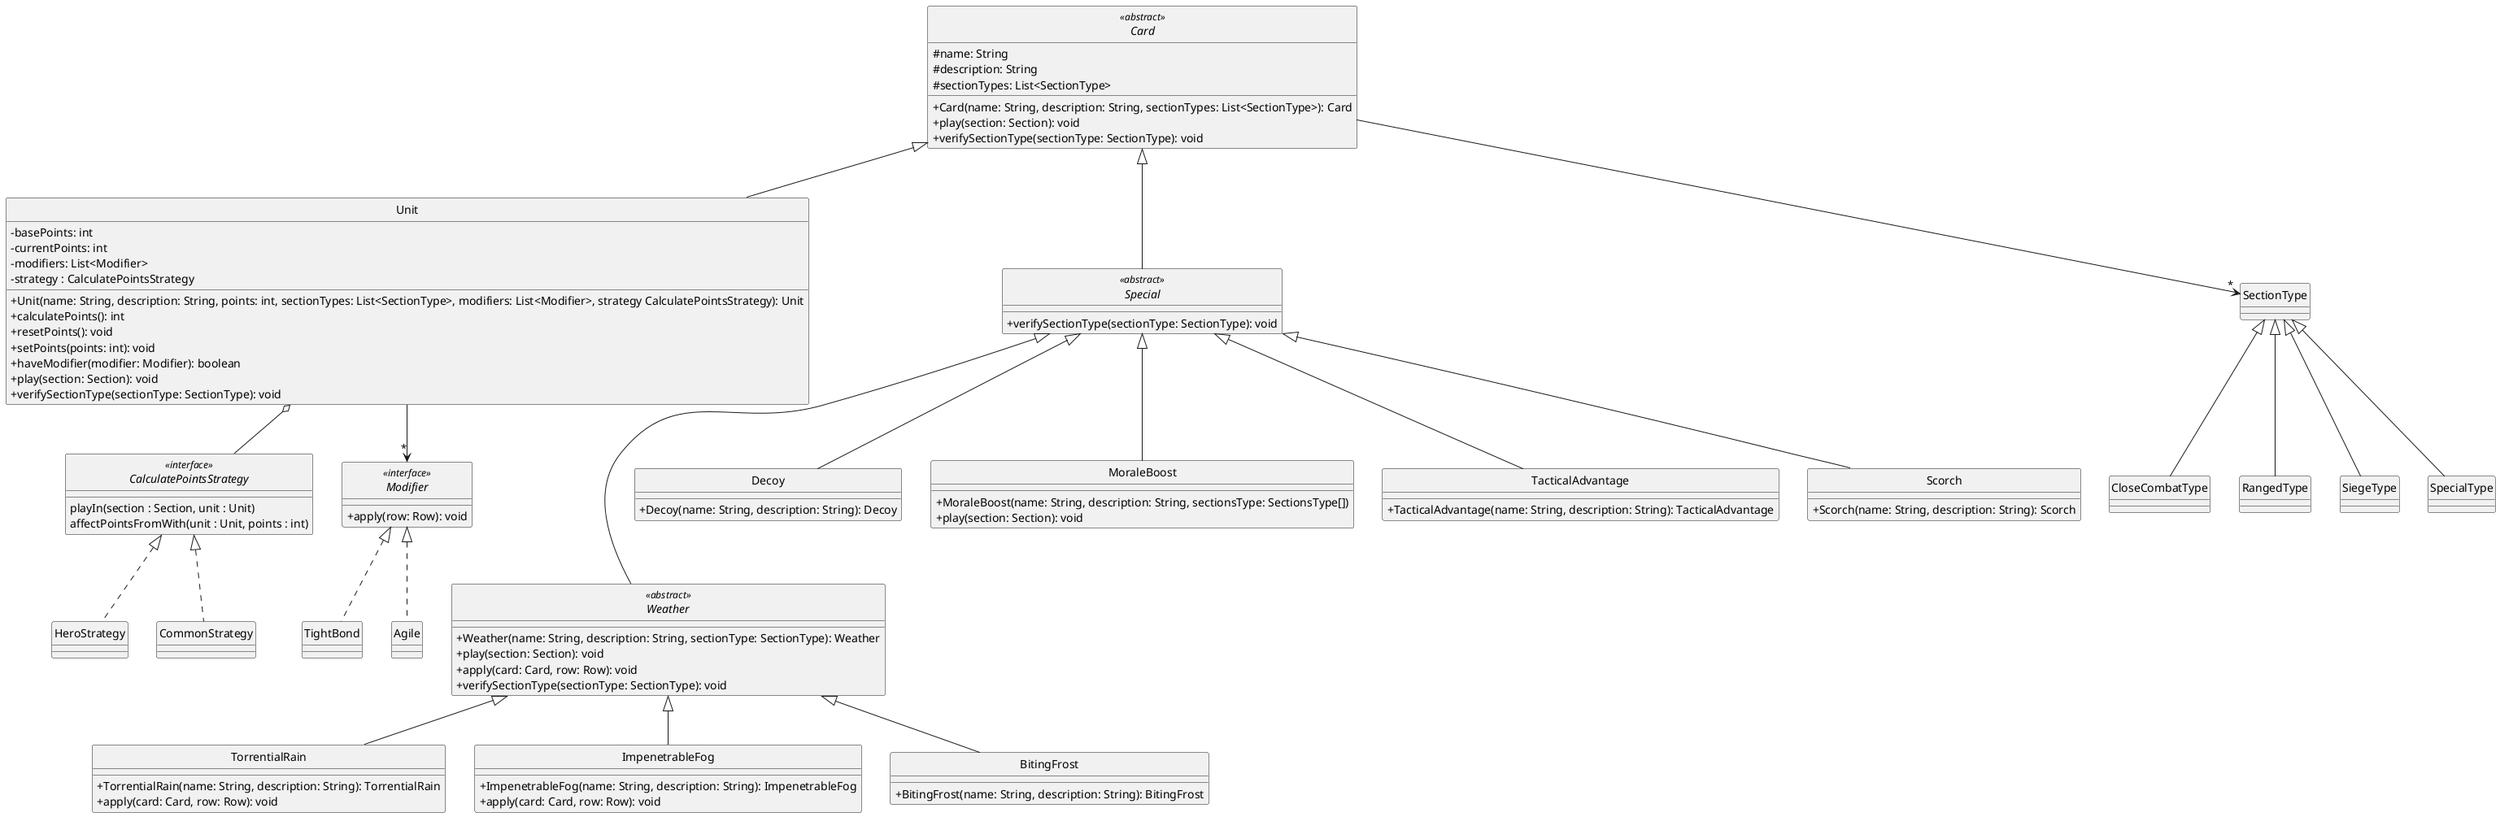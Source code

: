 @startuml

skinparam monochrome true
hide circle
skinparam classAttributeIconSize 0

' =====================
' CARD HIERARCHY
' =====================

abstract class Card <<abstract>> {
  #name: String
  #description: String
  #sectionTypes: List<SectionType>
  +Card(name: String, description: String, sectionTypes: List<SectionType>): Card
  +play(section: Section): void
  +verifySectionType(sectionType: SectionType): void
}

class Unit {
  -basePoints: int
  -currentPoints: int
  -modifiers: List<Modifier>
  -strategy : CalculatePointsStrategy
  +Unit(name: String, description: String, points: int, sectionTypes: List<SectionType>, modifiers: List<Modifier>, strategy CalculatePointsStrategy): Unit
  +calculatePoints(): int
  +resetPoints(): void
  +setPoints(points: int): void
  +haveModifier(modifier: Modifier): boolean
  +play(section: Section): void
  +verifySectionType(sectionType: SectionType): void
}

abstract class Special <<abstract>> {
  +verifySectionType(sectionType: SectionType): void
}

interface CalculatePointsStrategy <<interface>> {
    playIn(section : Section, unit : Unit)
    affectPointsFromWith(unit : Unit, points : int)
}

class HeroStrategy {
}

class CommonStrategy {
}

interface Modifier <<interface>> {
  +apply(row: Row): void
}

class TightBond {
}

class Agile {
}

abstract class Weather <<abstract>> {
  +Weather(name: String, description: String, sectionType: SectionType): Weather
  +play(section: Section): void
  +apply(card: Card, row: Row): void
  +verifySectionType(sectionType: SectionType): void
}

class TorrentialRain {
  +TorrentialRain(name: String, description: String): TorrentialRain
  +apply(card: Card, row: Row): void
}

class ImpenetrableFog {
  +ImpenetrableFog(name: String, description: String): ImpenetrableFog
  +apply(card: Card, row: Row): void
}

class BitingFrost {
  +BitingFrost(name: String, description: String): BitingFrost
}

class Decoy {
  +Decoy(name: String, description: String): Decoy
}

class MoraleBoost{
  +MoraleBoost(name: String, description: String, sectionsType: SectionsType[])
  +play(section: Section): void
}

class TacticalAdvantage {
  +TacticalAdvantage(name: String, description: String): TacticalAdvantage
}

class Scorch {
  +Scorch(name: String, description: String): Scorch
}

' =====================
' RELATIONSHIPS
' =====================

Card <|-- Unit
Card <|-- Special

Card --> "*" SectionType

SectionType <|-- CloseCombatType
SectionType <|-- RangedType
SectionType <|-- SiegeType
SectionType <|-- SpecialType

Unit --> "*" Modifier
Unit o-- CalculatePointsStrategy

CalculatePointsStrategy <|.. HeroStrategy
CalculatePointsStrategy <|.. CommonStrategy

Modifier <|.. TightBond
Modifier <|.. Agile

Special <|-- Decoy
Special <|-- TacticalAdvantage
Special <|-- Scorch
Special <|-- MoraleBoost
Special <|--- Weather

Weather <|-- TorrentialRain
Weather <|-- ImpenetrableFog
Weather <|-- BitingFrost

@enduml
